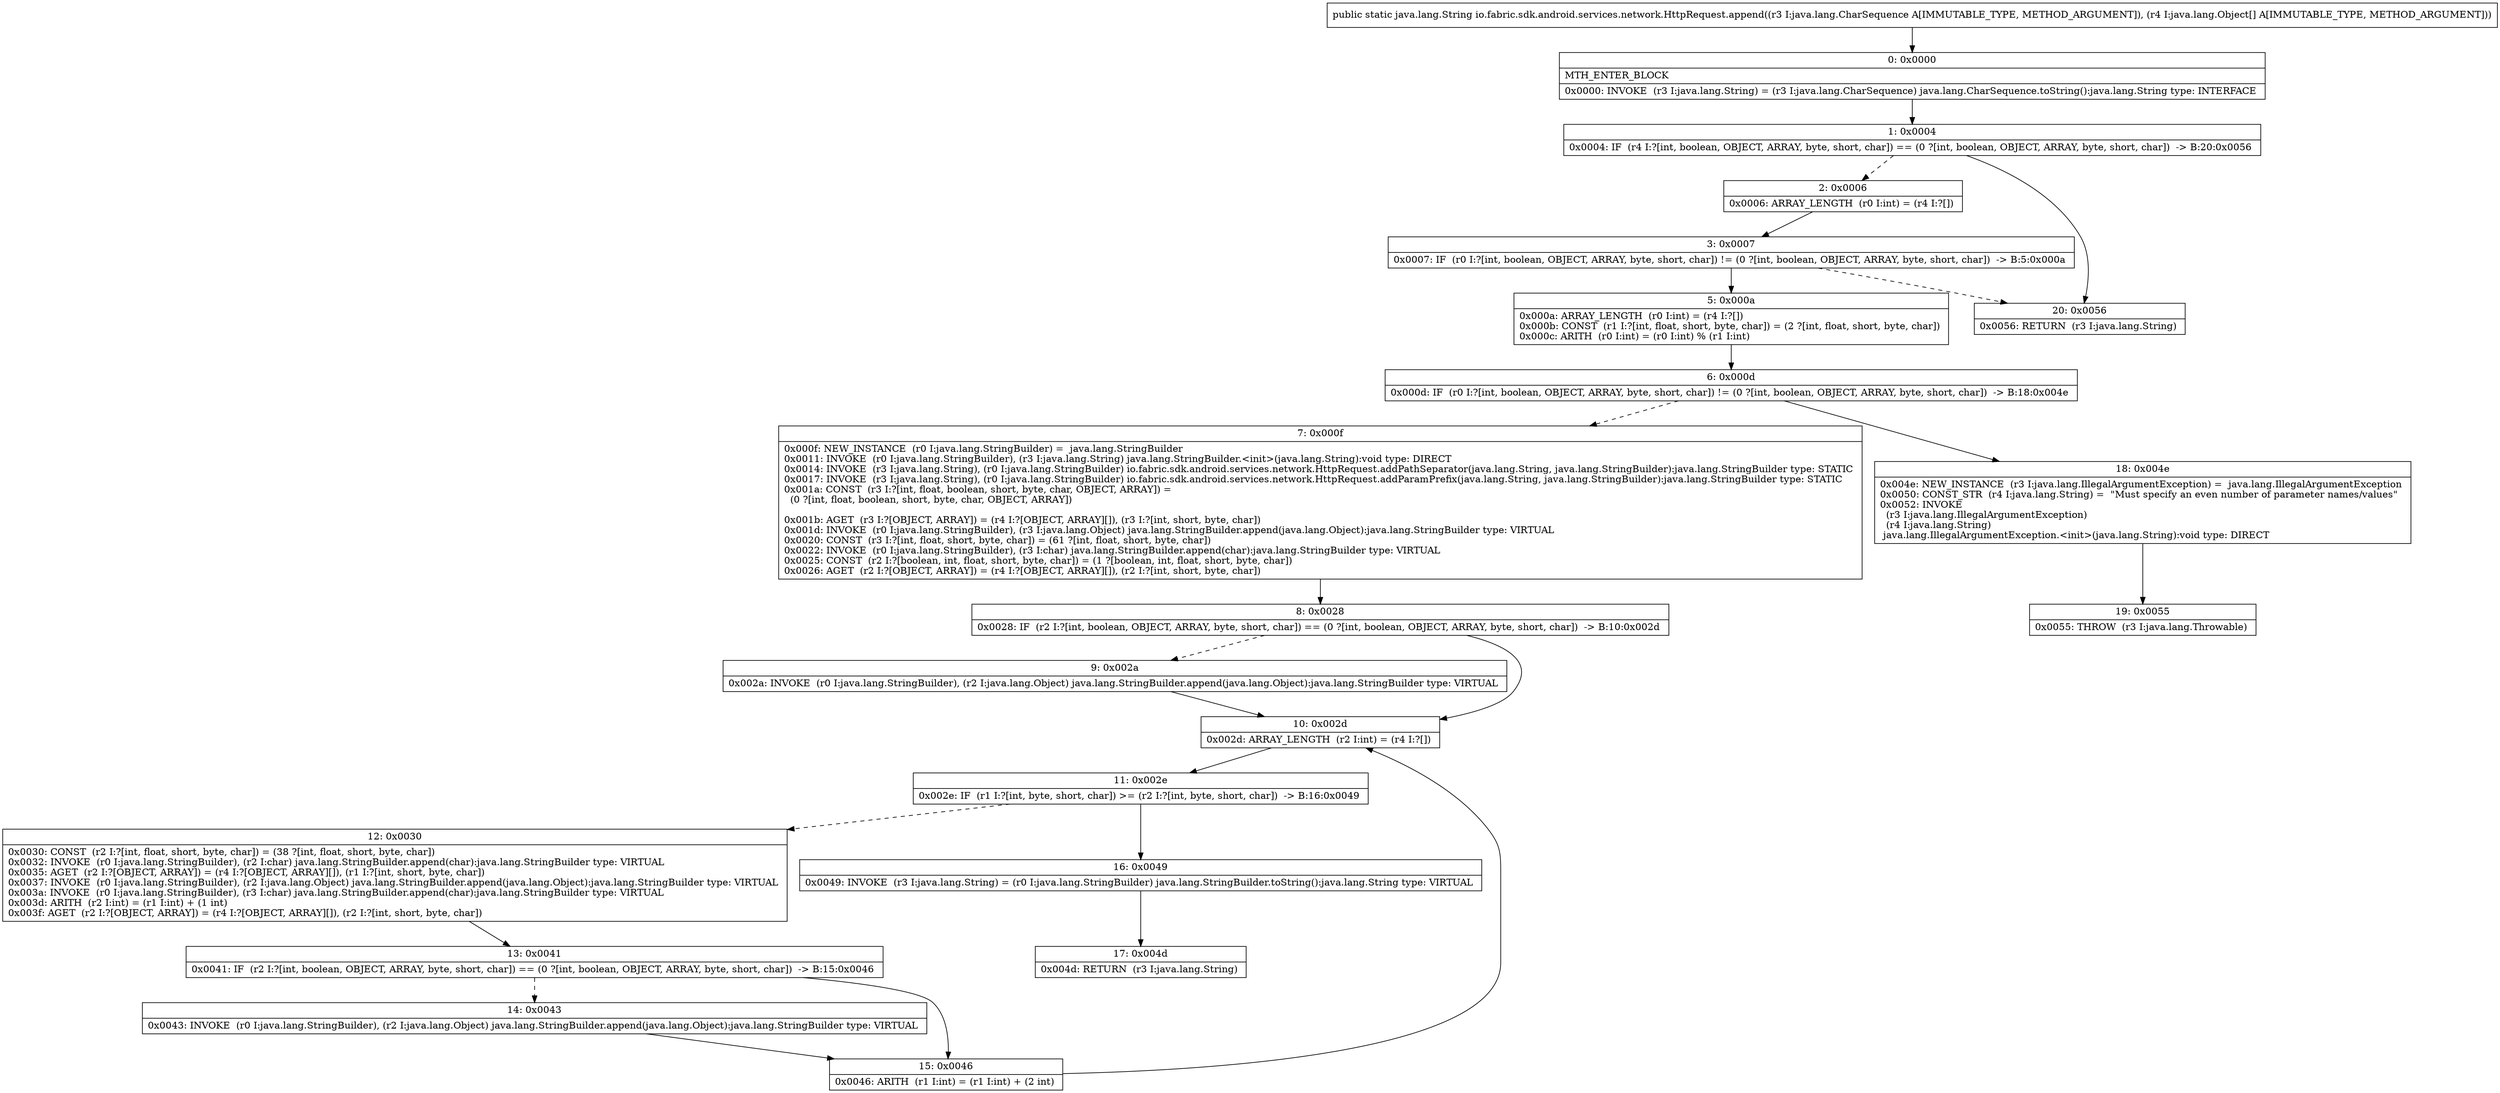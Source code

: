 digraph "CFG forio.fabric.sdk.android.services.network.HttpRequest.append(Ljava\/lang\/CharSequence;[Ljava\/lang\/Object;)Ljava\/lang\/String;" {
Node_0 [shape=record,label="{0\:\ 0x0000|MTH_ENTER_BLOCK\l|0x0000: INVOKE  (r3 I:java.lang.String) = (r3 I:java.lang.CharSequence) java.lang.CharSequence.toString():java.lang.String type: INTERFACE \l}"];
Node_1 [shape=record,label="{1\:\ 0x0004|0x0004: IF  (r4 I:?[int, boolean, OBJECT, ARRAY, byte, short, char]) == (0 ?[int, boolean, OBJECT, ARRAY, byte, short, char])  \-\> B:20:0x0056 \l}"];
Node_2 [shape=record,label="{2\:\ 0x0006|0x0006: ARRAY_LENGTH  (r0 I:int) = (r4 I:?[]) \l}"];
Node_3 [shape=record,label="{3\:\ 0x0007|0x0007: IF  (r0 I:?[int, boolean, OBJECT, ARRAY, byte, short, char]) != (0 ?[int, boolean, OBJECT, ARRAY, byte, short, char])  \-\> B:5:0x000a \l}"];
Node_5 [shape=record,label="{5\:\ 0x000a|0x000a: ARRAY_LENGTH  (r0 I:int) = (r4 I:?[]) \l0x000b: CONST  (r1 I:?[int, float, short, byte, char]) = (2 ?[int, float, short, byte, char]) \l0x000c: ARITH  (r0 I:int) = (r0 I:int) % (r1 I:int) \l}"];
Node_6 [shape=record,label="{6\:\ 0x000d|0x000d: IF  (r0 I:?[int, boolean, OBJECT, ARRAY, byte, short, char]) != (0 ?[int, boolean, OBJECT, ARRAY, byte, short, char])  \-\> B:18:0x004e \l}"];
Node_7 [shape=record,label="{7\:\ 0x000f|0x000f: NEW_INSTANCE  (r0 I:java.lang.StringBuilder) =  java.lang.StringBuilder \l0x0011: INVOKE  (r0 I:java.lang.StringBuilder), (r3 I:java.lang.String) java.lang.StringBuilder.\<init\>(java.lang.String):void type: DIRECT \l0x0014: INVOKE  (r3 I:java.lang.String), (r0 I:java.lang.StringBuilder) io.fabric.sdk.android.services.network.HttpRequest.addPathSeparator(java.lang.String, java.lang.StringBuilder):java.lang.StringBuilder type: STATIC \l0x0017: INVOKE  (r3 I:java.lang.String), (r0 I:java.lang.StringBuilder) io.fabric.sdk.android.services.network.HttpRequest.addParamPrefix(java.lang.String, java.lang.StringBuilder):java.lang.StringBuilder type: STATIC \l0x001a: CONST  (r3 I:?[int, float, boolean, short, byte, char, OBJECT, ARRAY]) = \l  (0 ?[int, float, boolean, short, byte, char, OBJECT, ARRAY])\l \l0x001b: AGET  (r3 I:?[OBJECT, ARRAY]) = (r4 I:?[OBJECT, ARRAY][]), (r3 I:?[int, short, byte, char]) \l0x001d: INVOKE  (r0 I:java.lang.StringBuilder), (r3 I:java.lang.Object) java.lang.StringBuilder.append(java.lang.Object):java.lang.StringBuilder type: VIRTUAL \l0x0020: CONST  (r3 I:?[int, float, short, byte, char]) = (61 ?[int, float, short, byte, char]) \l0x0022: INVOKE  (r0 I:java.lang.StringBuilder), (r3 I:char) java.lang.StringBuilder.append(char):java.lang.StringBuilder type: VIRTUAL \l0x0025: CONST  (r2 I:?[boolean, int, float, short, byte, char]) = (1 ?[boolean, int, float, short, byte, char]) \l0x0026: AGET  (r2 I:?[OBJECT, ARRAY]) = (r4 I:?[OBJECT, ARRAY][]), (r2 I:?[int, short, byte, char]) \l}"];
Node_8 [shape=record,label="{8\:\ 0x0028|0x0028: IF  (r2 I:?[int, boolean, OBJECT, ARRAY, byte, short, char]) == (0 ?[int, boolean, OBJECT, ARRAY, byte, short, char])  \-\> B:10:0x002d \l}"];
Node_9 [shape=record,label="{9\:\ 0x002a|0x002a: INVOKE  (r0 I:java.lang.StringBuilder), (r2 I:java.lang.Object) java.lang.StringBuilder.append(java.lang.Object):java.lang.StringBuilder type: VIRTUAL \l}"];
Node_10 [shape=record,label="{10\:\ 0x002d|0x002d: ARRAY_LENGTH  (r2 I:int) = (r4 I:?[]) \l}"];
Node_11 [shape=record,label="{11\:\ 0x002e|0x002e: IF  (r1 I:?[int, byte, short, char]) \>= (r2 I:?[int, byte, short, char])  \-\> B:16:0x0049 \l}"];
Node_12 [shape=record,label="{12\:\ 0x0030|0x0030: CONST  (r2 I:?[int, float, short, byte, char]) = (38 ?[int, float, short, byte, char]) \l0x0032: INVOKE  (r0 I:java.lang.StringBuilder), (r2 I:char) java.lang.StringBuilder.append(char):java.lang.StringBuilder type: VIRTUAL \l0x0035: AGET  (r2 I:?[OBJECT, ARRAY]) = (r4 I:?[OBJECT, ARRAY][]), (r1 I:?[int, short, byte, char]) \l0x0037: INVOKE  (r0 I:java.lang.StringBuilder), (r2 I:java.lang.Object) java.lang.StringBuilder.append(java.lang.Object):java.lang.StringBuilder type: VIRTUAL \l0x003a: INVOKE  (r0 I:java.lang.StringBuilder), (r3 I:char) java.lang.StringBuilder.append(char):java.lang.StringBuilder type: VIRTUAL \l0x003d: ARITH  (r2 I:int) = (r1 I:int) + (1 int) \l0x003f: AGET  (r2 I:?[OBJECT, ARRAY]) = (r4 I:?[OBJECT, ARRAY][]), (r2 I:?[int, short, byte, char]) \l}"];
Node_13 [shape=record,label="{13\:\ 0x0041|0x0041: IF  (r2 I:?[int, boolean, OBJECT, ARRAY, byte, short, char]) == (0 ?[int, boolean, OBJECT, ARRAY, byte, short, char])  \-\> B:15:0x0046 \l}"];
Node_14 [shape=record,label="{14\:\ 0x0043|0x0043: INVOKE  (r0 I:java.lang.StringBuilder), (r2 I:java.lang.Object) java.lang.StringBuilder.append(java.lang.Object):java.lang.StringBuilder type: VIRTUAL \l}"];
Node_15 [shape=record,label="{15\:\ 0x0046|0x0046: ARITH  (r1 I:int) = (r1 I:int) + (2 int) \l}"];
Node_16 [shape=record,label="{16\:\ 0x0049|0x0049: INVOKE  (r3 I:java.lang.String) = (r0 I:java.lang.StringBuilder) java.lang.StringBuilder.toString():java.lang.String type: VIRTUAL \l}"];
Node_17 [shape=record,label="{17\:\ 0x004d|0x004d: RETURN  (r3 I:java.lang.String) \l}"];
Node_18 [shape=record,label="{18\:\ 0x004e|0x004e: NEW_INSTANCE  (r3 I:java.lang.IllegalArgumentException) =  java.lang.IllegalArgumentException \l0x0050: CONST_STR  (r4 I:java.lang.String) =  \"Must specify an even number of parameter names\/values\" \l0x0052: INVOKE  \l  (r3 I:java.lang.IllegalArgumentException)\l  (r4 I:java.lang.String)\l java.lang.IllegalArgumentException.\<init\>(java.lang.String):void type: DIRECT \l}"];
Node_19 [shape=record,label="{19\:\ 0x0055|0x0055: THROW  (r3 I:java.lang.Throwable) \l}"];
Node_20 [shape=record,label="{20\:\ 0x0056|0x0056: RETURN  (r3 I:java.lang.String) \l}"];
MethodNode[shape=record,label="{public static java.lang.String io.fabric.sdk.android.services.network.HttpRequest.append((r3 I:java.lang.CharSequence A[IMMUTABLE_TYPE, METHOD_ARGUMENT]), (r4 I:java.lang.Object[] A[IMMUTABLE_TYPE, METHOD_ARGUMENT])) }"];
MethodNode -> Node_0;
Node_0 -> Node_1;
Node_1 -> Node_2[style=dashed];
Node_1 -> Node_20;
Node_2 -> Node_3;
Node_3 -> Node_5;
Node_3 -> Node_20[style=dashed];
Node_5 -> Node_6;
Node_6 -> Node_7[style=dashed];
Node_6 -> Node_18;
Node_7 -> Node_8;
Node_8 -> Node_9[style=dashed];
Node_8 -> Node_10;
Node_9 -> Node_10;
Node_10 -> Node_11;
Node_11 -> Node_12[style=dashed];
Node_11 -> Node_16;
Node_12 -> Node_13;
Node_13 -> Node_14[style=dashed];
Node_13 -> Node_15;
Node_14 -> Node_15;
Node_15 -> Node_10;
Node_16 -> Node_17;
Node_18 -> Node_19;
}

